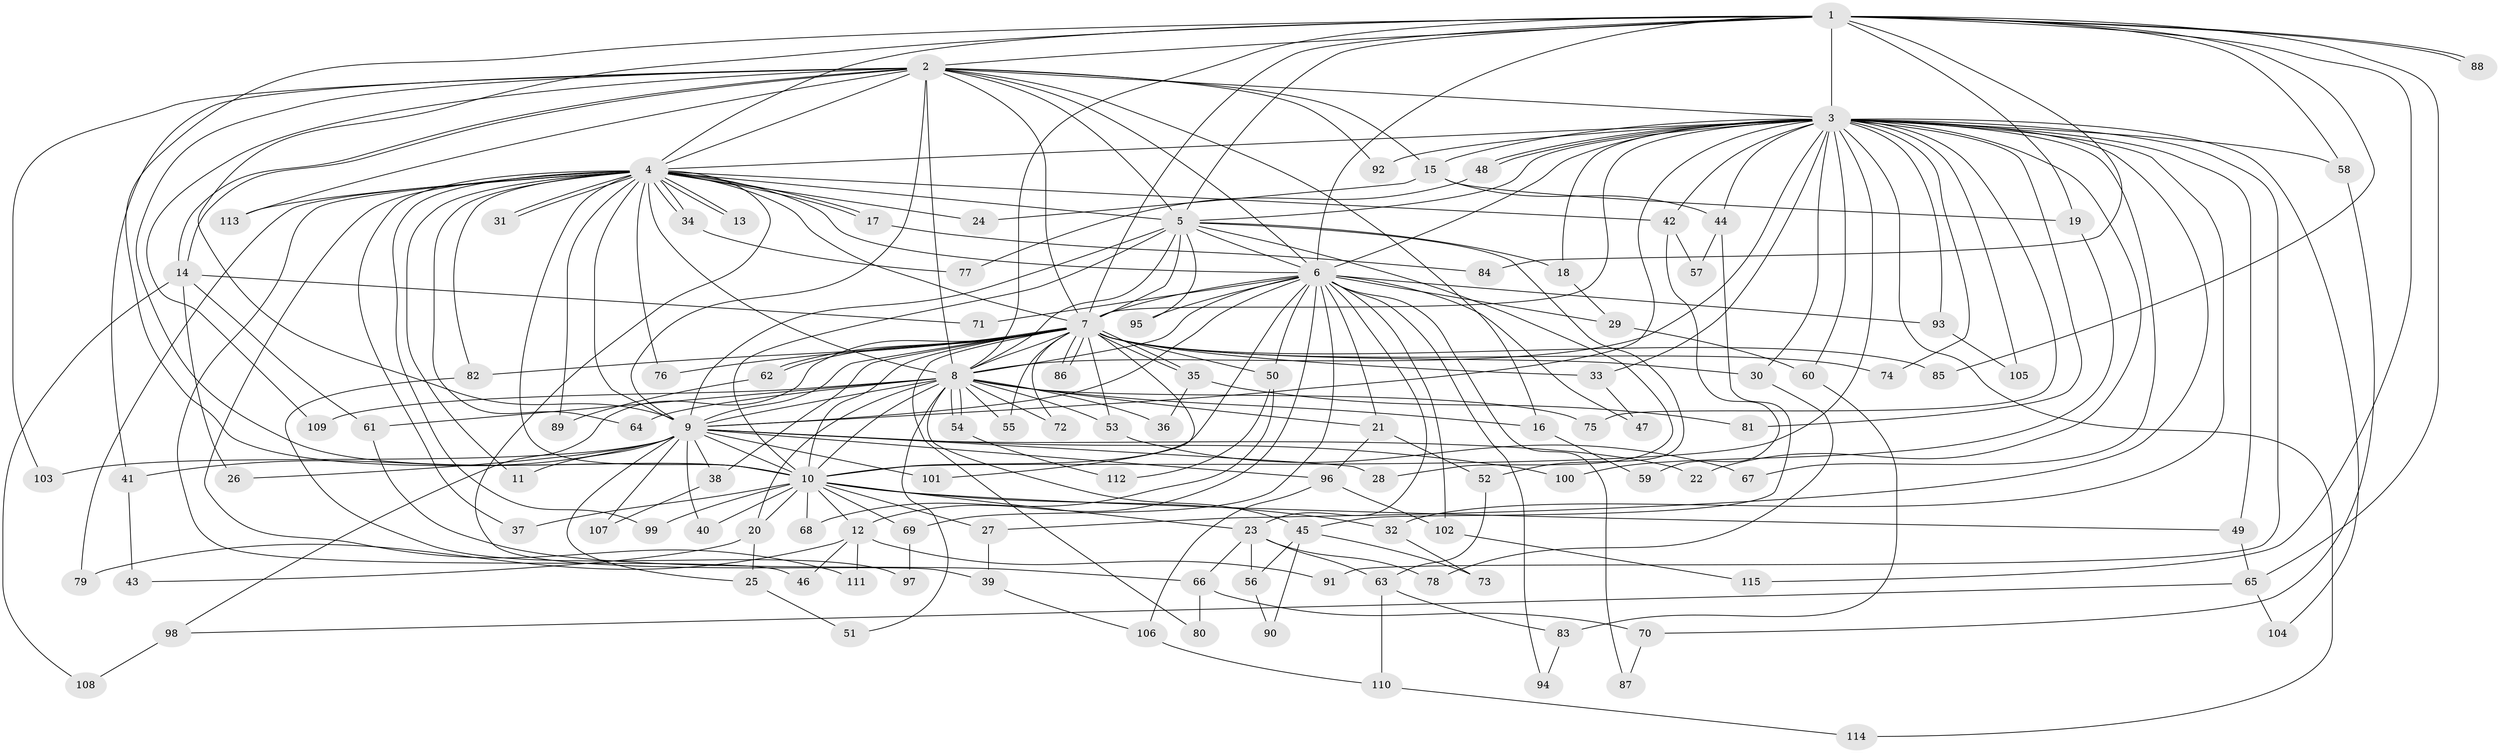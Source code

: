// coarse degree distribution, {29: 0.012345679012345678, 20: 0.037037037037037035, 4: 0.1111111111111111, 2: 0.37037037037037035, 5: 0.037037037037037035, 19: 0.012345679012345678, 3: 0.2839506172839506, 25: 0.012345679012345678, 1: 0.04938271604938271, 23: 0.012345679012345678, 6: 0.037037037037037035, 14: 0.024691358024691357}
// Generated by graph-tools (version 1.1) at 2025/36/03/04/25 23:36:35]
// undirected, 115 vertices, 255 edges
graph export_dot {
  node [color=gray90,style=filled];
  1;
  2;
  3;
  4;
  5;
  6;
  7;
  8;
  9;
  10;
  11;
  12;
  13;
  14;
  15;
  16;
  17;
  18;
  19;
  20;
  21;
  22;
  23;
  24;
  25;
  26;
  27;
  28;
  29;
  30;
  31;
  32;
  33;
  34;
  35;
  36;
  37;
  38;
  39;
  40;
  41;
  42;
  43;
  44;
  45;
  46;
  47;
  48;
  49;
  50;
  51;
  52;
  53;
  54;
  55;
  56;
  57;
  58;
  59;
  60;
  61;
  62;
  63;
  64;
  65;
  66;
  67;
  68;
  69;
  70;
  71;
  72;
  73;
  74;
  75;
  76;
  77;
  78;
  79;
  80;
  81;
  82;
  83;
  84;
  85;
  86;
  87;
  88;
  89;
  90;
  91;
  92;
  93;
  94;
  95;
  96;
  97;
  98;
  99;
  100;
  101;
  102;
  103;
  104;
  105;
  106;
  107;
  108;
  109;
  110;
  111;
  112;
  113;
  114;
  115;
  1 -- 2;
  1 -- 3;
  1 -- 4;
  1 -- 5;
  1 -- 6;
  1 -- 7;
  1 -- 8;
  1 -- 9;
  1 -- 10;
  1 -- 19;
  1 -- 58;
  1 -- 65;
  1 -- 84;
  1 -- 85;
  1 -- 88;
  1 -- 88;
  1 -- 115;
  2 -- 3;
  2 -- 4;
  2 -- 5;
  2 -- 6;
  2 -- 7;
  2 -- 8;
  2 -- 9;
  2 -- 10;
  2 -- 14;
  2 -- 14;
  2 -- 15;
  2 -- 16;
  2 -- 41;
  2 -- 92;
  2 -- 103;
  2 -- 109;
  2 -- 113;
  3 -- 4;
  3 -- 5;
  3 -- 6;
  3 -- 7;
  3 -- 8;
  3 -- 9;
  3 -- 10;
  3 -- 15;
  3 -- 18;
  3 -- 22;
  3 -- 27;
  3 -- 30;
  3 -- 32;
  3 -- 33;
  3 -- 42;
  3 -- 44;
  3 -- 48;
  3 -- 48;
  3 -- 49;
  3 -- 58;
  3 -- 60;
  3 -- 67;
  3 -- 74;
  3 -- 75;
  3 -- 81;
  3 -- 91;
  3 -- 92;
  3 -- 93;
  3 -- 104;
  3 -- 105;
  3 -- 114;
  4 -- 5;
  4 -- 6;
  4 -- 7;
  4 -- 8;
  4 -- 9;
  4 -- 10;
  4 -- 11;
  4 -- 13;
  4 -- 13;
  4 -- 17;
  4 -- 17;
  4 -- 24;
  4 -- 31;
  4 -- 31;
  4 -- 34;
  4 -- 34;
  4 -- 37;
  4 -- 39;
  4 -- 42;
  4 -- 46;
  4 -- 64;
  4 -- 76;
  4 -- 79;
  4 -- 82;
  4 -- 89;
  4 -- 99;
  4 -- 111;
  4 -- 113;
  5 -- 6;
  5 -- 7;
  5 -- 8;
  5 -- 9;
  5 -- 10;
  5 -- 18;
  5 -- 28;
  5 -- 52;
  5 -- 95;
  6 -- 7;
  6 -- 8;
  6 -- 9;
  6 -- 10;
  6 -- 12;
  6 -- 21;
  6 -- 23;
  6 -- 29;
  6 -- 47;
  6 -- 50;
  6 -- 69;
  6 -- 71;
  6 -- 87;
  6 -- 93;
  6 -- 94;
  6 -- 95;
  6 -- 102;
  7 -- 8;
  7 -- 9;
  7 -- 10;
  7 -- 30;
  7 -- 33;
  7 -- 35;
  7 -- 35;
  7 -- 38;
  7 -- 50;
  7 -- 53;
  7 -- 55;
  7 -- 62;
  7 -- 62;
  7 -- 72;
  7 -- 74;
  7 -- 76;
  7 -- 80;
  7 -- 82;
  7 -- 85;
  7 -- 86;
  7 -- 86;
  7 -- 98;
  7 -- 101;
  8 -- 9;
  8 -- 10;
  8 -- 16;
  8 -- 20;
  8 -- 21;
  8 -- 36;
  8 -- 45;
  8 -- 51;
  8 -- 53;
  8 -- 54;
  8 -- 54;
  8 -- 55;
  8 -- 61;
  8 -- 64;
  8 -- 72;
  8 -- 75;
  8 -- 109;
  9 -- 10;
  9 -- 11;
  9 -- 22;
  9 -- 25;
  9 -- 26;
  9 -- 28;
  9 -- 38;
  9 -- 40;
  9 -- 41;
  9 -- 96;
  9 -- 100;
  9 -- 101;
  9 -- 103;
  9 -- 107;
  10 -- 12;
  10 -- 20;
  10 -- 23;
  10 -- 27;
  10 -- 32;
  10 -- 37;
  10 -- 40;
  10 -- 49;
  10 -- 68;
  10 -- 69;
  10 -- 99;
  12 -- 46;
  12 -- 79;
  12 -- 91;
  12 -- 111;
  14 -- 26;
  14 -- 61;
  14 -- 71;
  14 -- 108;
  15 -- 19;
  15 -- 24;
  15 -- 44;
  16 -- 59;
  17 -- 84;
  18 -- 29;
  19 -- 100;
  20 -- 25;
  20 -- 43;
  21 -- 52;
  21 -- 96;
  23 -- 56;
  23 -- 63;
  23 -- 66;
  23 -- 78;
  25 -- 51;
  27 -- 39;
  29 -- 60;
  30 -- 78;
  32 -- 73;
  33 -- 47;
  34 -- 77;
  35 -- 36;
  35 -- 81;
  38 -- 107;
  39 -- 106;
  41 -- 43;
  42 -- 57;
  42 -- 59;
  44 -- 45;
  44 -- 57;
  45 -- 56;
  45 -- 73;
  45 -- 90;
  48 -- 77;
  49 -- 65;
  50 -- 68;
  50 -- 112;
  52 -- 63;
  53 -- 67;
  54 -- 112;
  56 -- 90;
  58 -- 70;
  60 -- 83;
  61 -- 66;
  62 -- 89;
  63 -- 83;
  63 -- 110;
  65 -- 98;
  65 -- 104;
  66 -- 70;
  66 -- 80;
  69 -- 97;
  70 -- 87;
  82 -- 97;
  83 -- 94;
  93 -- 105;
  96 -- 102;
  96 -- 106;
  98 -- 108;
  102 -- 115;
  106 -- 110;
  110 -- 114;
}
